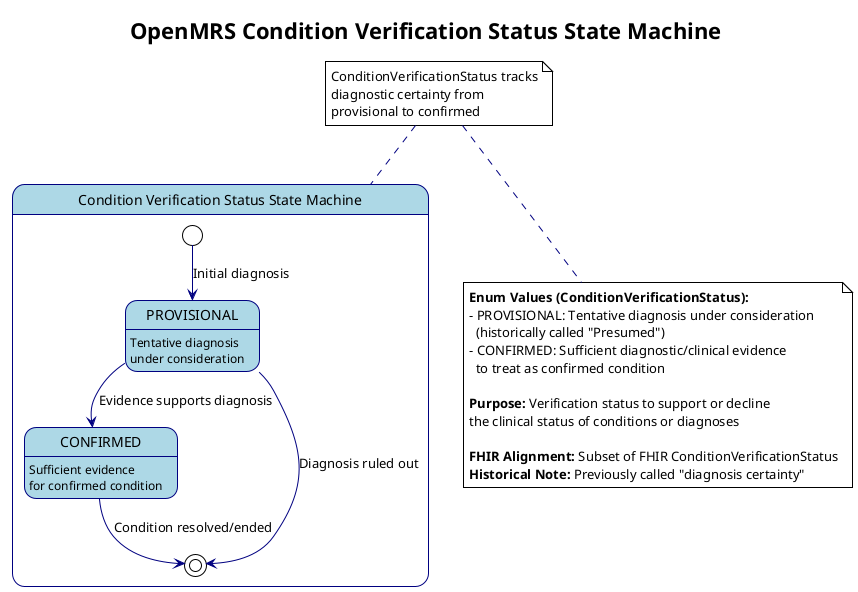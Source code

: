 @startuml Condition Verification Status State Machine
!theme plain
skinparam backgroundColor white
skinparam state {
  BackgroundColor lightblue
  BorderColor navy
  ArrowColor navy
}

title OpenMRS Condition Verification Status State Machine

state "Condition Verification Status State Machine" as CVS {
  state PROVISIONAL : Tentative diagnosis\nunder consideration
  state CONFIRMED : Sufficient evidence\nfor confirmed condition
  
  [*] --> PROVISIONAL : Initial diagnosis
  PROVISIONAL --> CONFIRMED : Evidence supports diagnosis
  PROVISIONAL --> [*] : Diagnosis ruled out
  CONFIRMED --> [*] : Condition resolved/ended
}

note top of CVS : ConditionVerificationStatus tracks\ndiagnostic certainty from\nprovisional to confirmed

note bottom : **Enum Values (ConditionVerificationStatus):**\n- PROVISIONAL: Tentative diagnosis under consideration\n  (historically called "Presumed")\n- CONFIRMED: Sufficient diagnostic/clinical evidence\n  to treat as confirmed condition\n\n**Purpose:** Verification status to support or decline\nthe clinical status of conditions or diagnoses\n\n**FHIR Alignment:** Subset of FHIR ConditionVerificationStatus\n**Historical Note:** Previously called "diagnosis certainty"

@enduml
